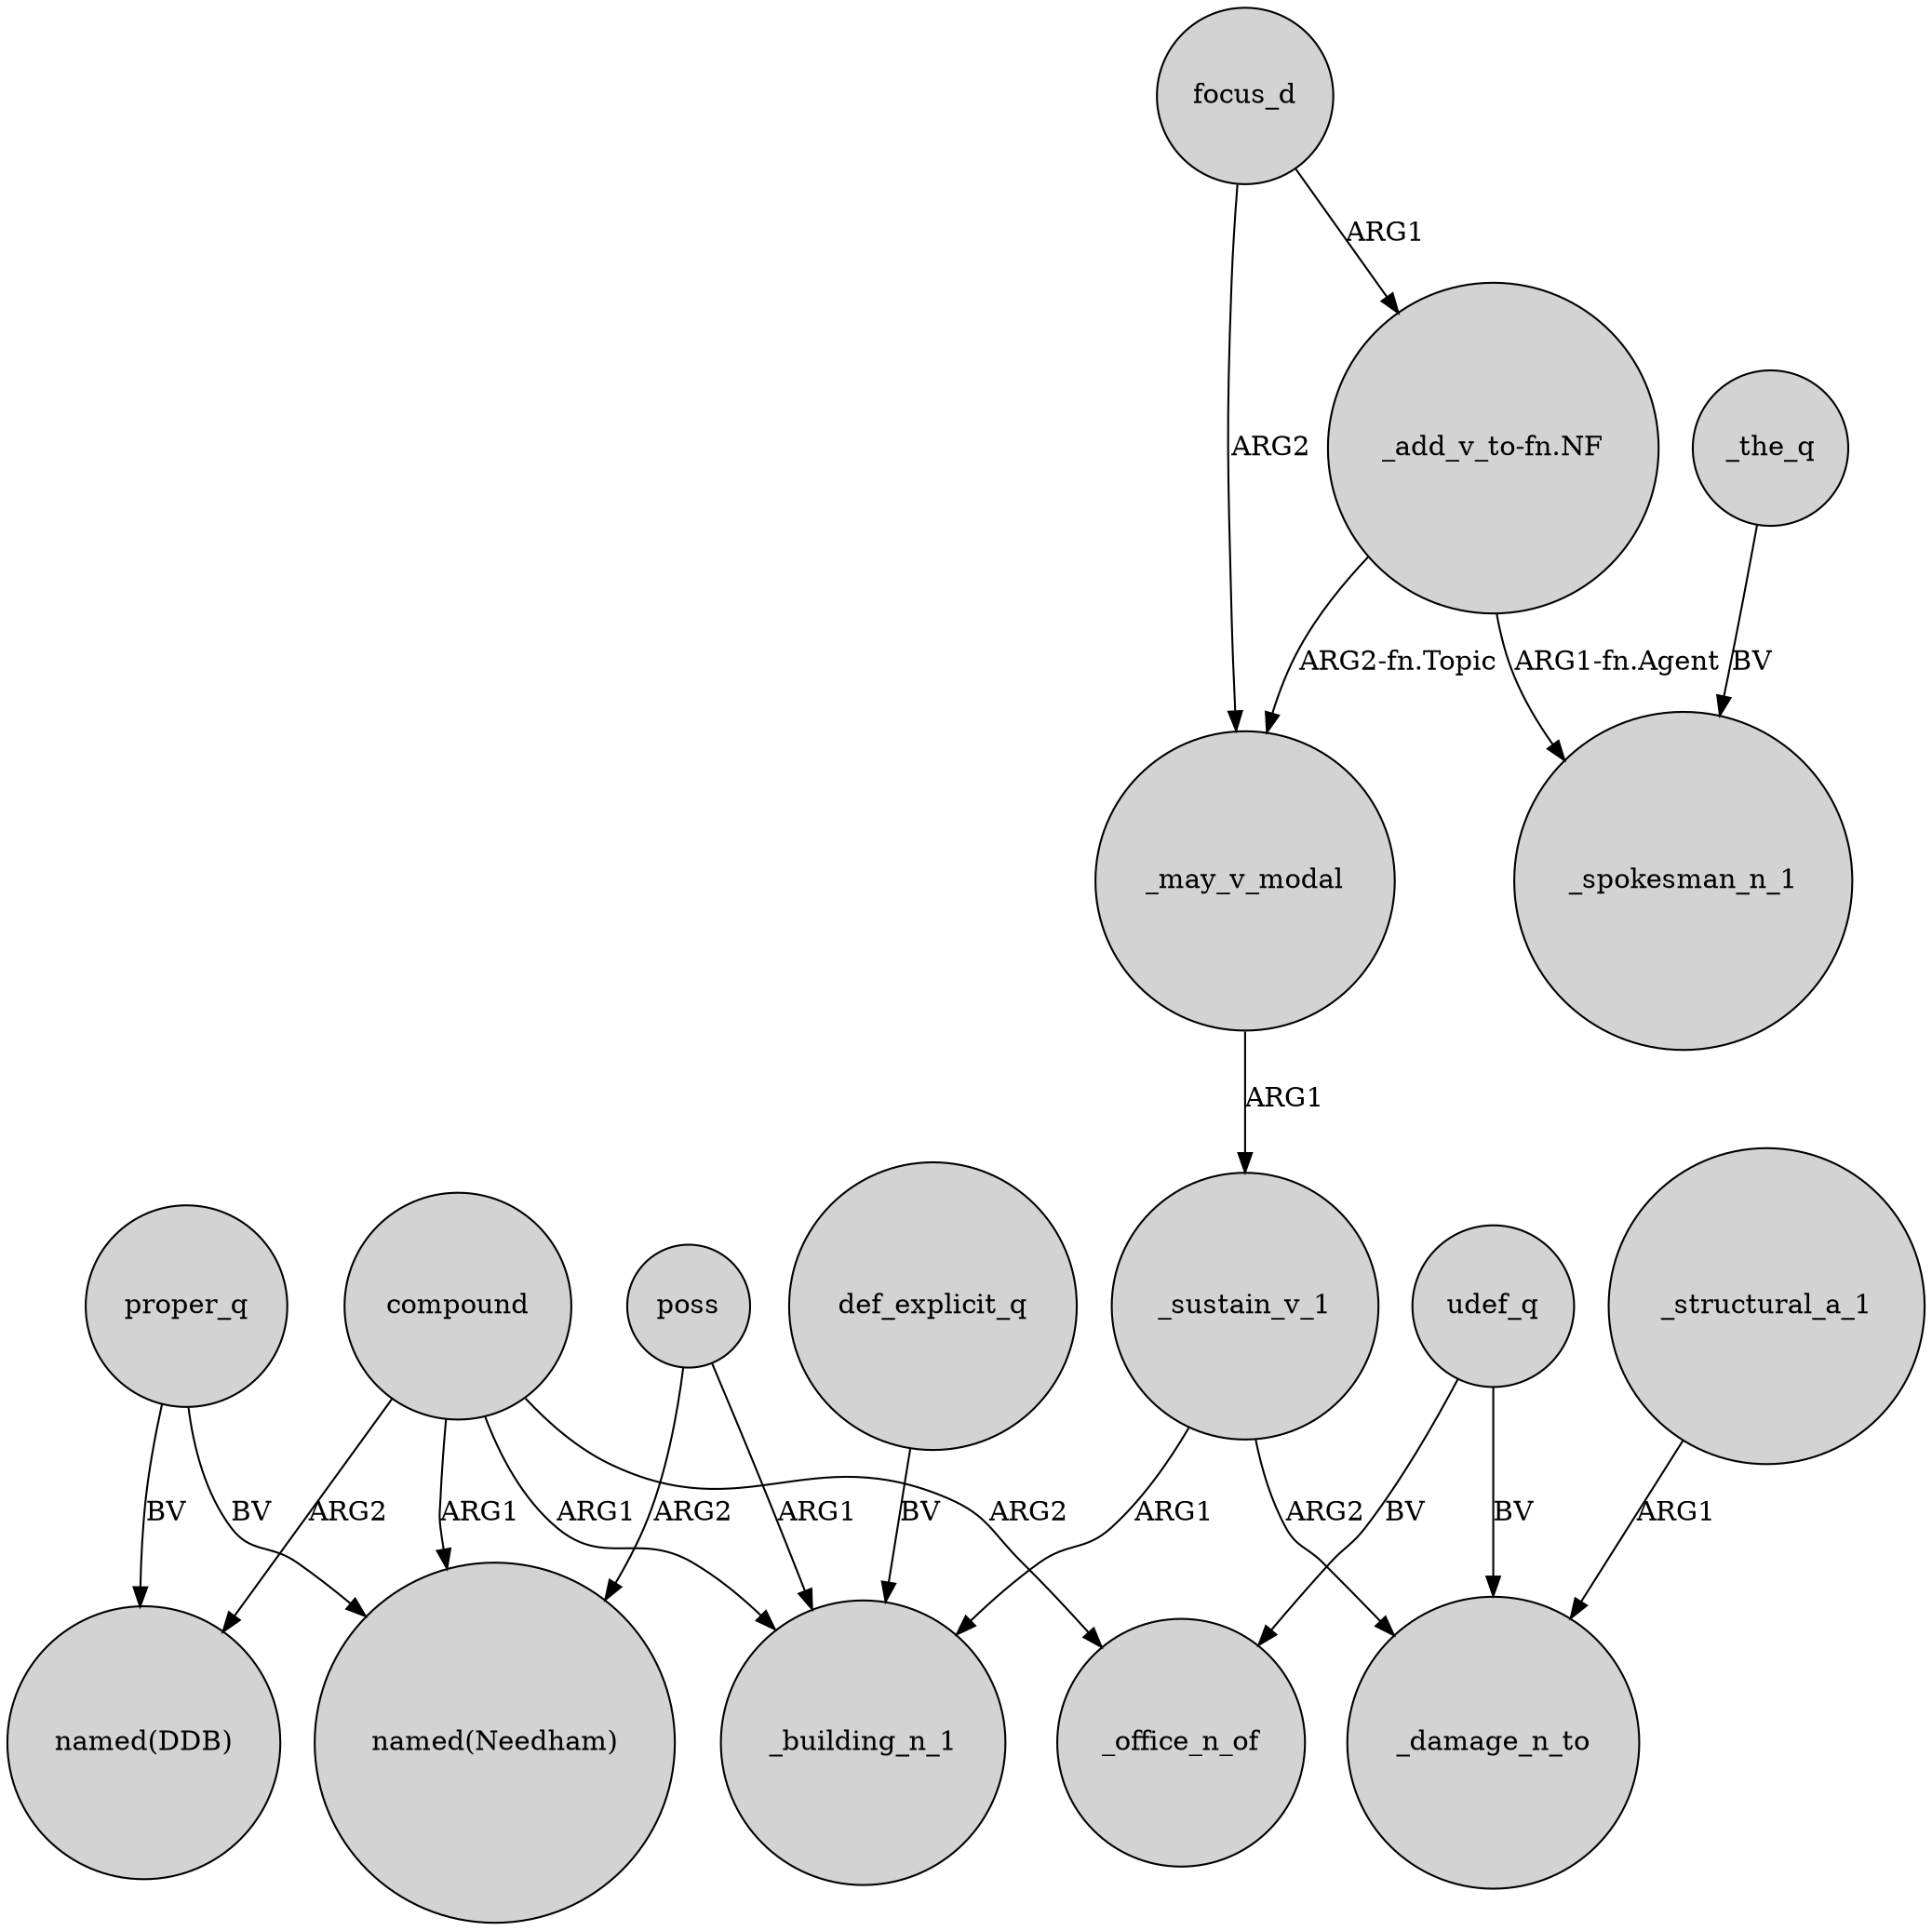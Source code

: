 digraph {
	node [shape=circle style=filled]
	poss -> "named(Needham)" [label=ARG2]
	udef_q -> _office_n_of [label=BV]
	_sustain_v_1 -> _building_n_1 [label=ARG1]
	poss -> _building_n_1 [label=ARG1]
	focus_d -> _may_v_modal [label=ARG2]
	"_add_v_to-fn.NF" -> _spokesman_n_1 [label="ARG1-fn.Agent"]
	compound -> _building_n_1 [label=ARG1]
	udef_q -> _damage_n_to [label=BV]
	compound -> "named(Needham)" [label=ARG1]
	_sustain_v_1 -> _damage_n_to [label=ARG2]
	_may_v_modal -> _sustain_v_1 [label=ARG1]
	proper_q -> "named(Needham)" [label=BV]
	compound -> "named(DDB)" [label=ARG2]
	focus_d -> "_add_v_to-fn.NF" [label=ARG1]
	_structural_a_1 -> _damage_n_to [label=ARG1]
	_the_q -> _spokesman_n_1 [label=BV]
	def_explicit_q -> _building_n_1 [label=BV]
	compound -> _office_n_of [label=ARG2]
	"_add_v_to-fn.NF" -> _may_v_modal [label="ARG2-fn.Topic"]
	proper_q -> "named(DDB)" [label=BV]
}
